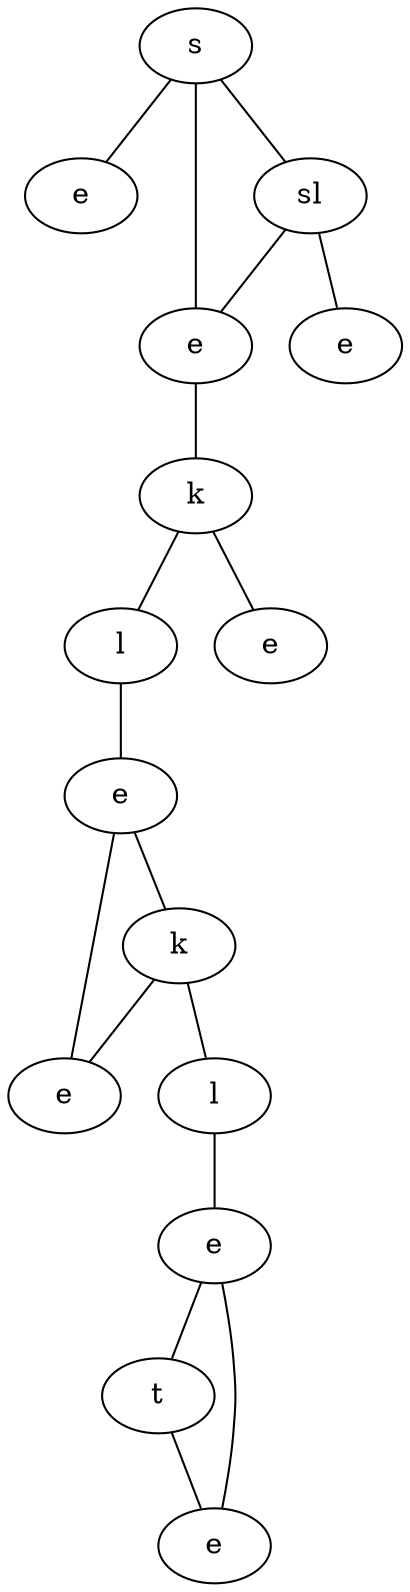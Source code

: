 graph {
aEcc[label="s"]
NMKk[label="e"]
DUku[label="sl"]
OIrI[label="e"]
uWlI[label="e"]
uJOL[label="k"]
FceA[label="l"]
elqI[label="e"]
crWd[label="e"]
BZGH[label="k"]
wolJ[label="e"]
lvyG[label="l"]
jTzY[label="e"]
bYlf[label="t"]
aDPO[label="e"]
aEcc -- NMKk
aEcc -- DUku
aEcc -- OIrI
DUku -- OIrI
DUku -- uWlI
OIrI -- uJOL
uJOL -- FceA
uJOL -- elqI
FceA -- crWd
crWd -- BZGH
crWd -- wolJ
BZGH -- lvyG
BZGH -- wolJ
lvyG -- jTzY
jTzY -- bYlf
jTzY -- aDPO
bYlf -- aDPO
}